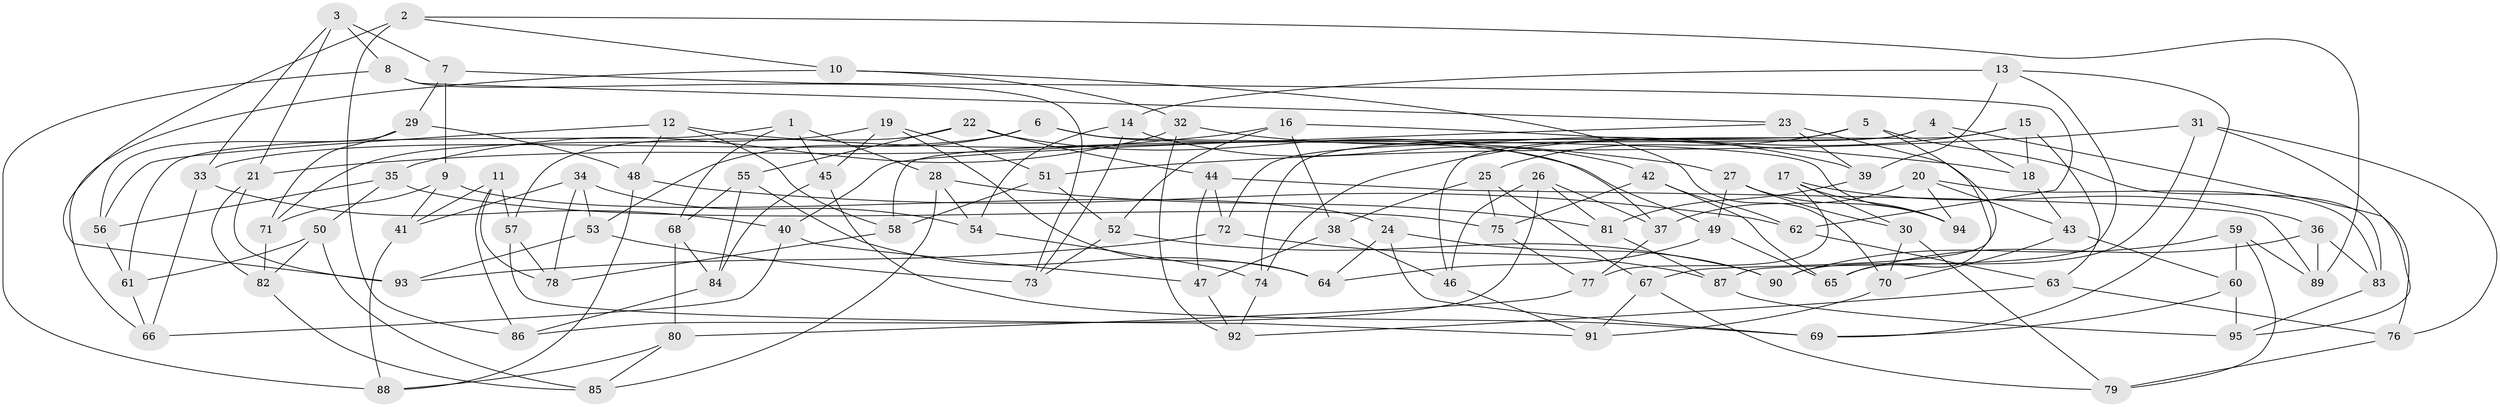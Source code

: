// Generated by graph-tools (version 1.1) at 2025/37/03/09/25 02:37:54]
// undirected, 95 vertices, 190 edges
graph export_dot {
graph [start="1"]
  node [color=gray90,style=filled];
  1;
  2;
  3;
  4;
  5;
  6;
  7;
  8;
  9;
  10;
  11;
  12;
  13;
  14;
  15;
  16;
  17;
  18;
  19;
  20;
  21;
  22;
  23;
  24;
  25;
  26;
  27;
  28;
  29;
  30;
  31;
  32;
  33;
  34;
  35;
  36;
  37;
  38;
  39;
  40;
  41;
  42;
  43;
  44;
  45;
  46;
  47;
  48;
  49;
  50;
  51;
  52;
  53;
  54;
  55;
  56;
  57;
  58;
  59;
  60;
  61;
  62;
  63;
  64;
  65;
  66;
  67;
  68;
  69;
  70;
  71;
  72;
  73;
  74;
  75;
  76;
  77;
  78;
  79;
  80;
  81;
  82;
  83;
  84;
  85;
  86;
  87;
  88;
  89;
  90;
  91;
  92;
  93;
  94;
  95;
  1 -- 28;
  1 -- 68;
  1 -- 45;
  1 -- 61;
  2 -- 93;
  2 -- 89;
  2 -- 10;
  2 -- 86;
  3 -- 21;
  3 -- 8;
  3 -- 33;
  3 -- 7;
  4 -- 72;
  4 -- 18;
  4 -- 76;
  4 -- 74;
  5 -- 83;
  5 -- 58;
  5 -- 25;
  5 -- 67;
  6 -- 94;
  6 -- 37;
  6 -- 33;
  6 -- 53;
  7 -- 29;
  7 -- 62;
  7 -- 9;
  8 -- 73;
  8 -- 88;
  8 -- 23;
  9 -- 71;
  9 -- 24;
  9 -- 41;
  10 -- 70;
  10 -- 66;
  10 -- 32;
  11 -- 86;
  11 -- 57;
  11 -- 78;
  11 -- 41;
  12 -- 58;
  12 -- 56;
  12 -- 48;
  12 -- 27;
  13 -- 14;
  13 -- 39;
  13 -- 69;
  13 -- 87;
  14 -- 54;
  14 -- 73;
  14 -- 42;
  15 -- 46;
  15 -- 18;
  15 -- 74;
  15 -- 63;
  16 -- 52;
  16 -- 18;
  16 -- 38;
  16 -- 21;
  17 -- 30;
  17 -- 94;
  17 -- 36;
  17 -- 77;
  18 -- 43;
  19 -- 64;
  19 -- 45;
  19 -- 51;
  19 -- 71;
  20 -- 83;
  20 -- 37;
  20 -- 43;
  20 -- 94;
  21 -- 82;
  21 -- 93;
  22 -- 57;
  22 -- 49;
  22 -- 44;
  22 -- 55;
  23 -- 65;
  23 -- 39;
  23 -- 40;
  24 -- 69;
  24 -- 90;
  24 -- 64;
  25 -- 38;
  25 -- 75;
  25 -- 67;
  26 -- 37;
  26 -- 81;
  26 -- 86;
  26 -- 46;
  27 -- 94;
  27 -- 49;
  27 -- 30;
  28 -- 85;
  28 -- 54;
  28 -- 81;
  29 -- 56;
  29 -- 71;
  29 -- 48;
  30 -- 79;
  30 -- 70;
  31 -- 76;
  31 -- 90;
  31 -- 95;
  31 -- 51;
  32 -- 39;
  32 -- 92;
  32 -- 35;
  33 -- 66;
  33 -- 40;
  34 -- 53;
  34 -- 78;
  34 -- 54;
  34 -- 41;
  35 -- 75;
  35 -- 56;
  35 -- 50;
  36 -- 89;
  36 -- 65;
  36 -- 83;
  37 -- 77;
  38 -- 46;
  38 -- 47;
  39 -- 81;
  40 -- 47;
  40 -- 66;
  41 -- 88;
  42 -- 75;
  42 -- 62;
  42 -- 65;
  43 -- 70;
  43 -- 60;
  44 -- 72;
  44 -- 47;
  44 -- 89;
  45 -- 69;
  45 -- 84;
  46 -- 91;
  47 -- 92;
  48 -- 62;
  48 -- 88;
  49 -- 65;
  49 -- 64;
  50 -- 85;
  50 -- 82;
  50 -- 61;
  51 -- 58;
  51 -- 52;
  52 -- 90;
  52 -- 73;
  53 -- 93;
  53 -- 73;
  54 -- 74;
  55 -- 68;
  55 -- 64;
  55 -- 84;
  56 -- 61;
  57 -- 78;
  57 -- 91;
  58 -- 78;
  59 -- 89;
  59 -- 90;
  59 -- 79;
  59 -- 60;
  60 -- 95;
  60 -- 69;
  61 -- 66;
  62 -- 63;
  63 -- 92;
  63 -- 76;
  67 -- 91;
  67 -- 79;
  68 -- 80;
  68 -- 84;
  70 -- 91;
  71 -- 82;
  72 -- 87;
  72 -- 93;
  74 -- 92;
  75 -- 77;
  76 -- 79;
  77 -- 80;
  80 -- 85;
  80 -- 88;
  81 -- 87;
  82 -- 85;
  83 -- 95;
  84 -- 86;
  87 -- 95;
}
